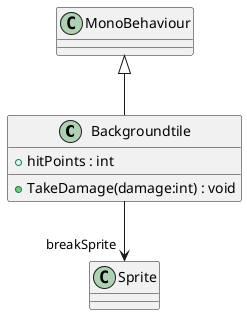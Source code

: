 @startuml
class Backgroundtile {
    + hitPoints : int
    + TakeDamage(damage:int) : void
}
MonoBehaviour <|-- Backgroundtile
Backgroundtile --> "breakSprite" Sprite
@enduml

